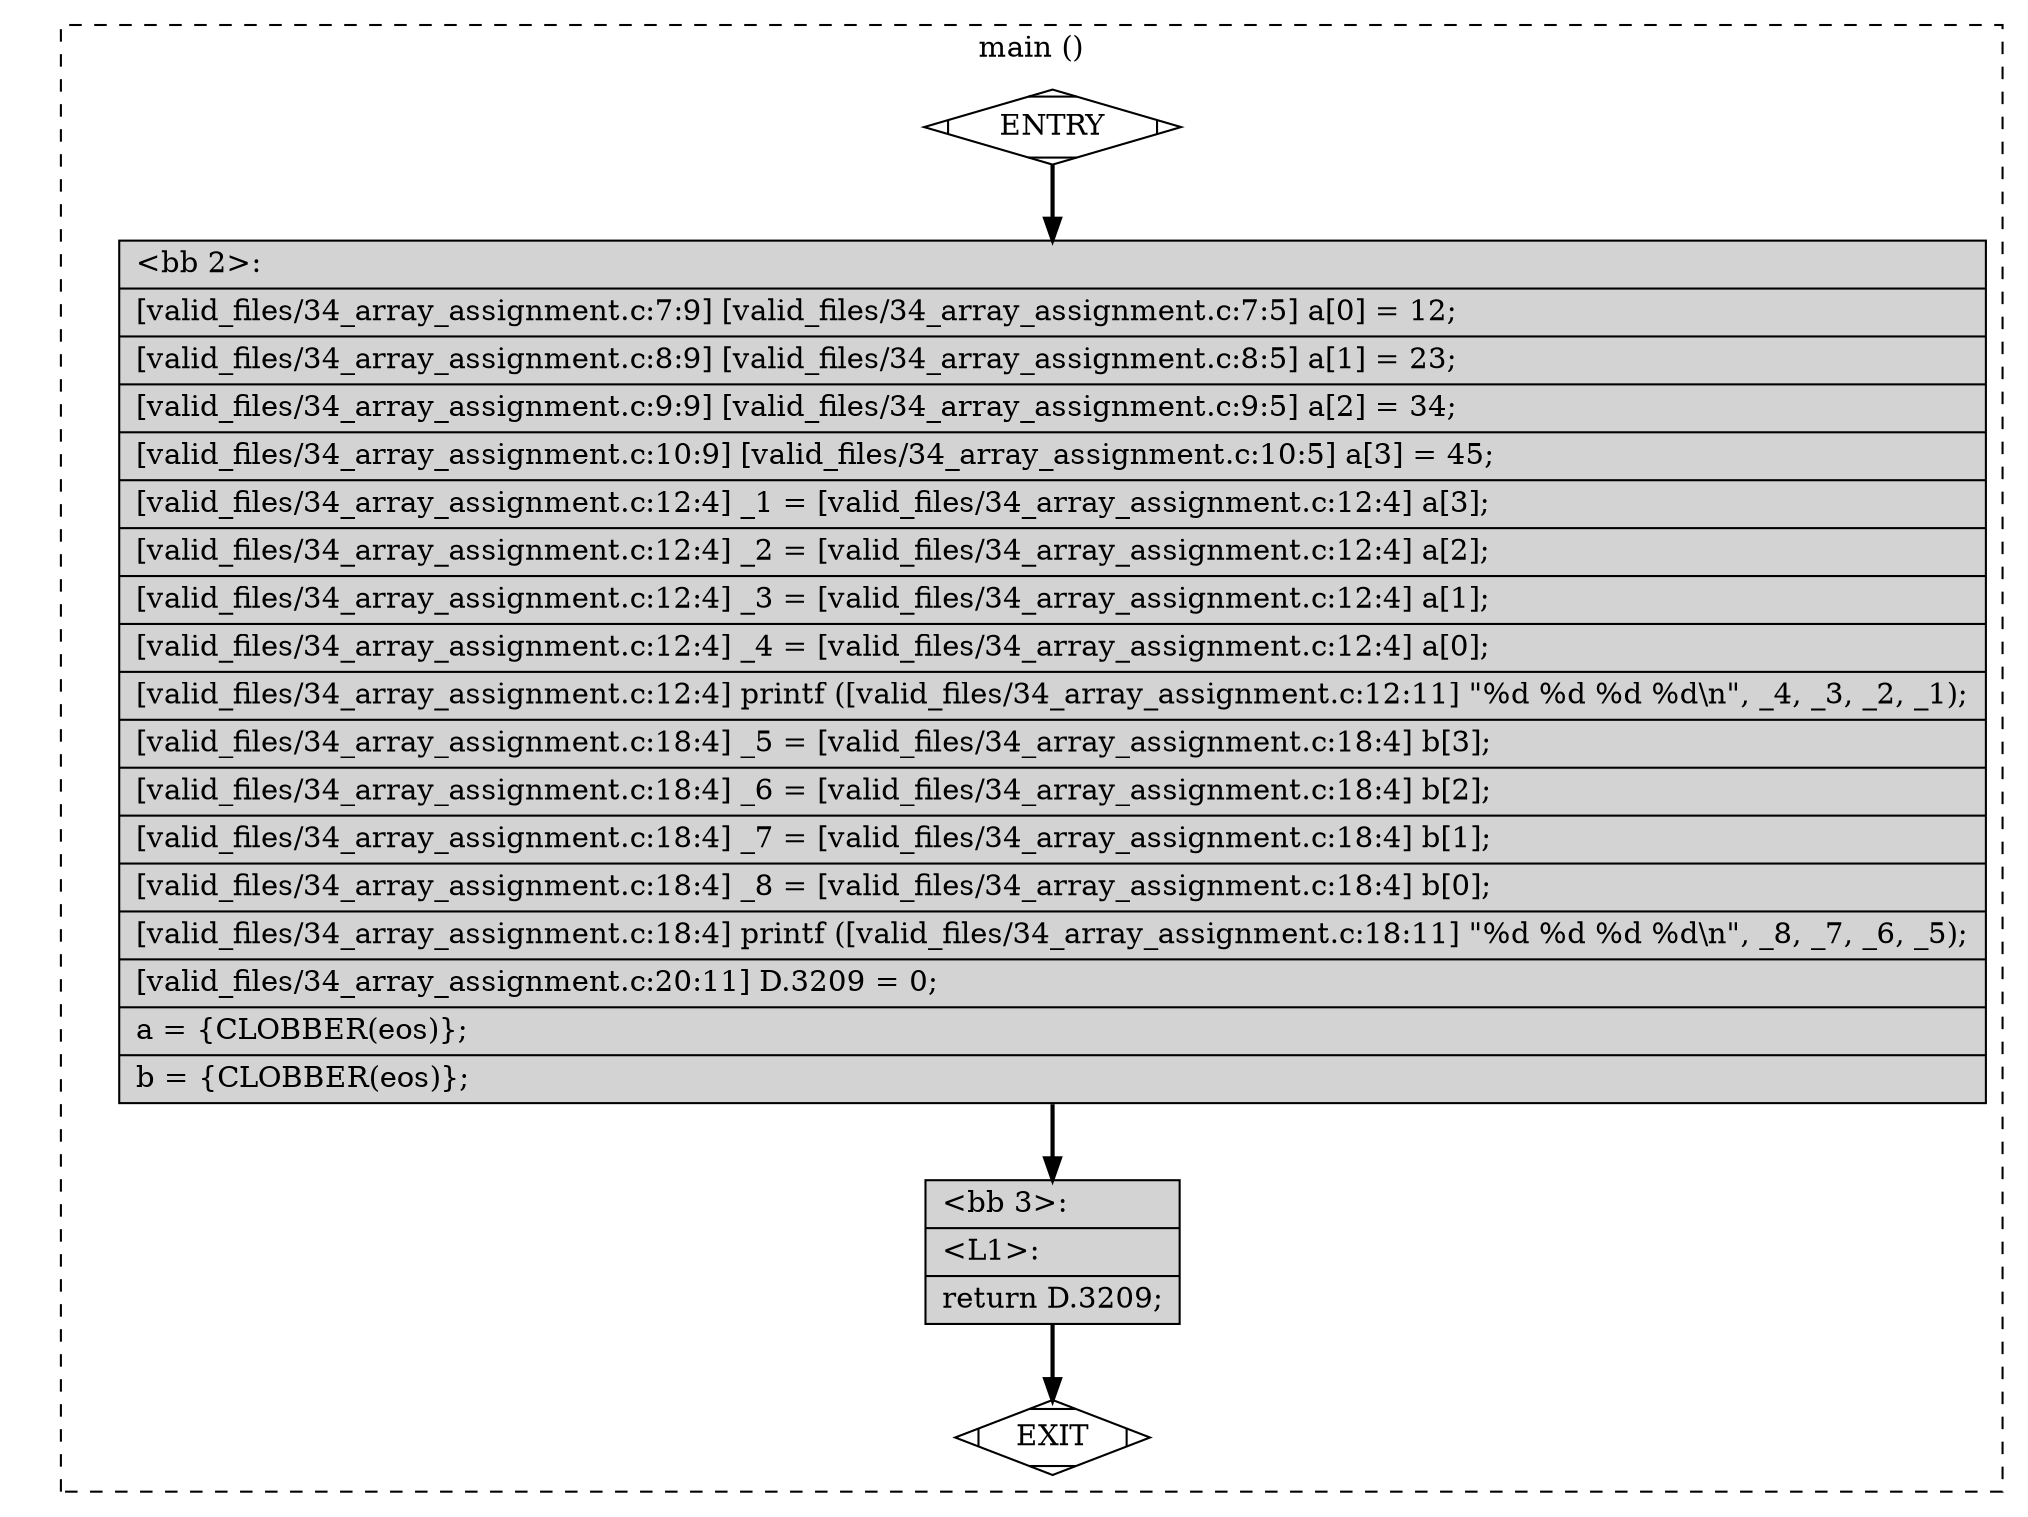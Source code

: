 digraph "a-34_array_assignment.c.015t.cfg" {
overlap=false;
subgraph "cluster_main" {
	style="dashed";
	color="black";
	label="main ()";
	fn_0_basic_block_0 [shape=Mdiamond,style=filled,fillcolor=white,label="ENTRY"];

	fn_0_basic_block_1 [shape=Mdiamond,style=filled,fillcolor=white,label="EXIT"];

	fn_0_basic_block_2 [shape=record,style=filled,fillcolor=lightgrey,label="{\<bb\ 2\>:\l\
|[valid_files/34_array_assignment.c:7:9]\ [valid_files/34_array_assignment.c:7:5]\ a[0]\ =\ 12;\l\
|[valid_files/34_array_assignment.c:8:9]\ [valid_files/34_array_assignment.c:8:5]\ a[1]\ =\ 23;\l\
|[valid_files/34_array_assignment.c:9:9]\ [valid_files/34_array_assignment.c:9:5]\ a[2]\ =\ 34;\l\
|[valid_files/34_array_assignment.c:10:9]\ [valid_files/34_array_assignment.c:10:5]\ a[3]\ =\ 45;\l\
|[valid_files/34_array_assignment.c:12:4]\ _1\ =\ [valid_files/34_array_assignment.c:12:4]\ a[3];\l\
|[valid_files/34_array_assignment.c:12:4]\ _2\ =\ [valid_files/34_array_assignment.c:12:4]\ a[2];\l\
|[valid_files/34_array_assignment.c:12:4]\ _3\ =\ [valid_files/34_array_assignment.c:12:4]\ a[1];\l\
|[valid_files/34_array_assignment.c:12:4]\ _4\ =\ [valid_files/34_array_assignment.c:12:4]\ a[0];\l\
|[valid_files/34_array_assignment.c:12:4]\ printf\ ([valid_files/34_array_assignment.c:12:11]\ \"%d\ %d\ %d\ %d\\n\",\ _4,\ _3,\ _2,\ _1);\l\
|[valid_files/34_array_assignment.c:18:4]\ _5\ =\ [valid_files/34_array_assignment.c:18:4]\ b[3];\l\
|[valid_files/34_array_assignment.c:18:4]\ _6\ =\ [valid_files/34_array_assignment.c:18:4]\ b[2];\l\
|[valid_files/34_array_assignment.c:18:4]\ _7\ =\ [valid_files/34_array_assignment.c:18:4]\ b[1];\l\
|[valid_files/34_array_assignment.c:18:4]\ _8\ =\ [valid_files/34_array_assignment.c:18:4]\ b[0];\l\
|[valid_files/34_array_assignment.c:18:4]\ printf\ ([valid_files/34_array_assignment.c:18:11]\ \"%d\ %d\ %d\ %d\\n\",\ _8,\ _7,\ _6,\ _5);\l\
|[valid_files/34_array_assignment.c:20:11]\ D.3209\ =\ 0;\l\
|a\ =\ \{CLOBBER(eos)\};\l\
|b\ =\ \{CLOBBER(eos)\};\l\
}"];

	fn_0_basic_block_3 [shape=record,style=filled,fillcolor=lightgrey,label="{\<bb\ 3\>:\l\
|\<L1\>:\l\
|return\ D.3209;\l\
}"];

	fn_0_basic_block_0:s -> fn_0_basic_block_2:n [style="solid,bold",color=black,weight=100,constraint=true];
	fn_0_basic_block_2:s -> fn_0_basic_block_3:n [style="solid,bold",color=black,weight=100,constraint=true];
	fn_0_basic_block_3:s -> fn_0_basic_block_1:n [style="solid,bold",color=black,weight=10,constraint=true];
	fn_0_basic_block_0:s -> fn_0_basic_block_1:n [style="invis",constraint=true];
}
}
